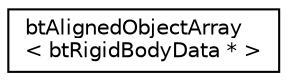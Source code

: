 digraph "Graphical Class Hierarchy"
{
  edge [fontname="Helvetica",fontsize="10",labelfontname="Helvetica",labelfontsize="10"];
  node [fontname="Helvetica",fontsize="10",shape=record];
  rankdir="LR";
  Node1 [label="btAlignedObjectArray\l\< btRigidBodyData * \>",height=0.2,width=0.4,color="black", fillcolor="white", style="filled",URL="$classbt_aligned_object_array.html"];
}
